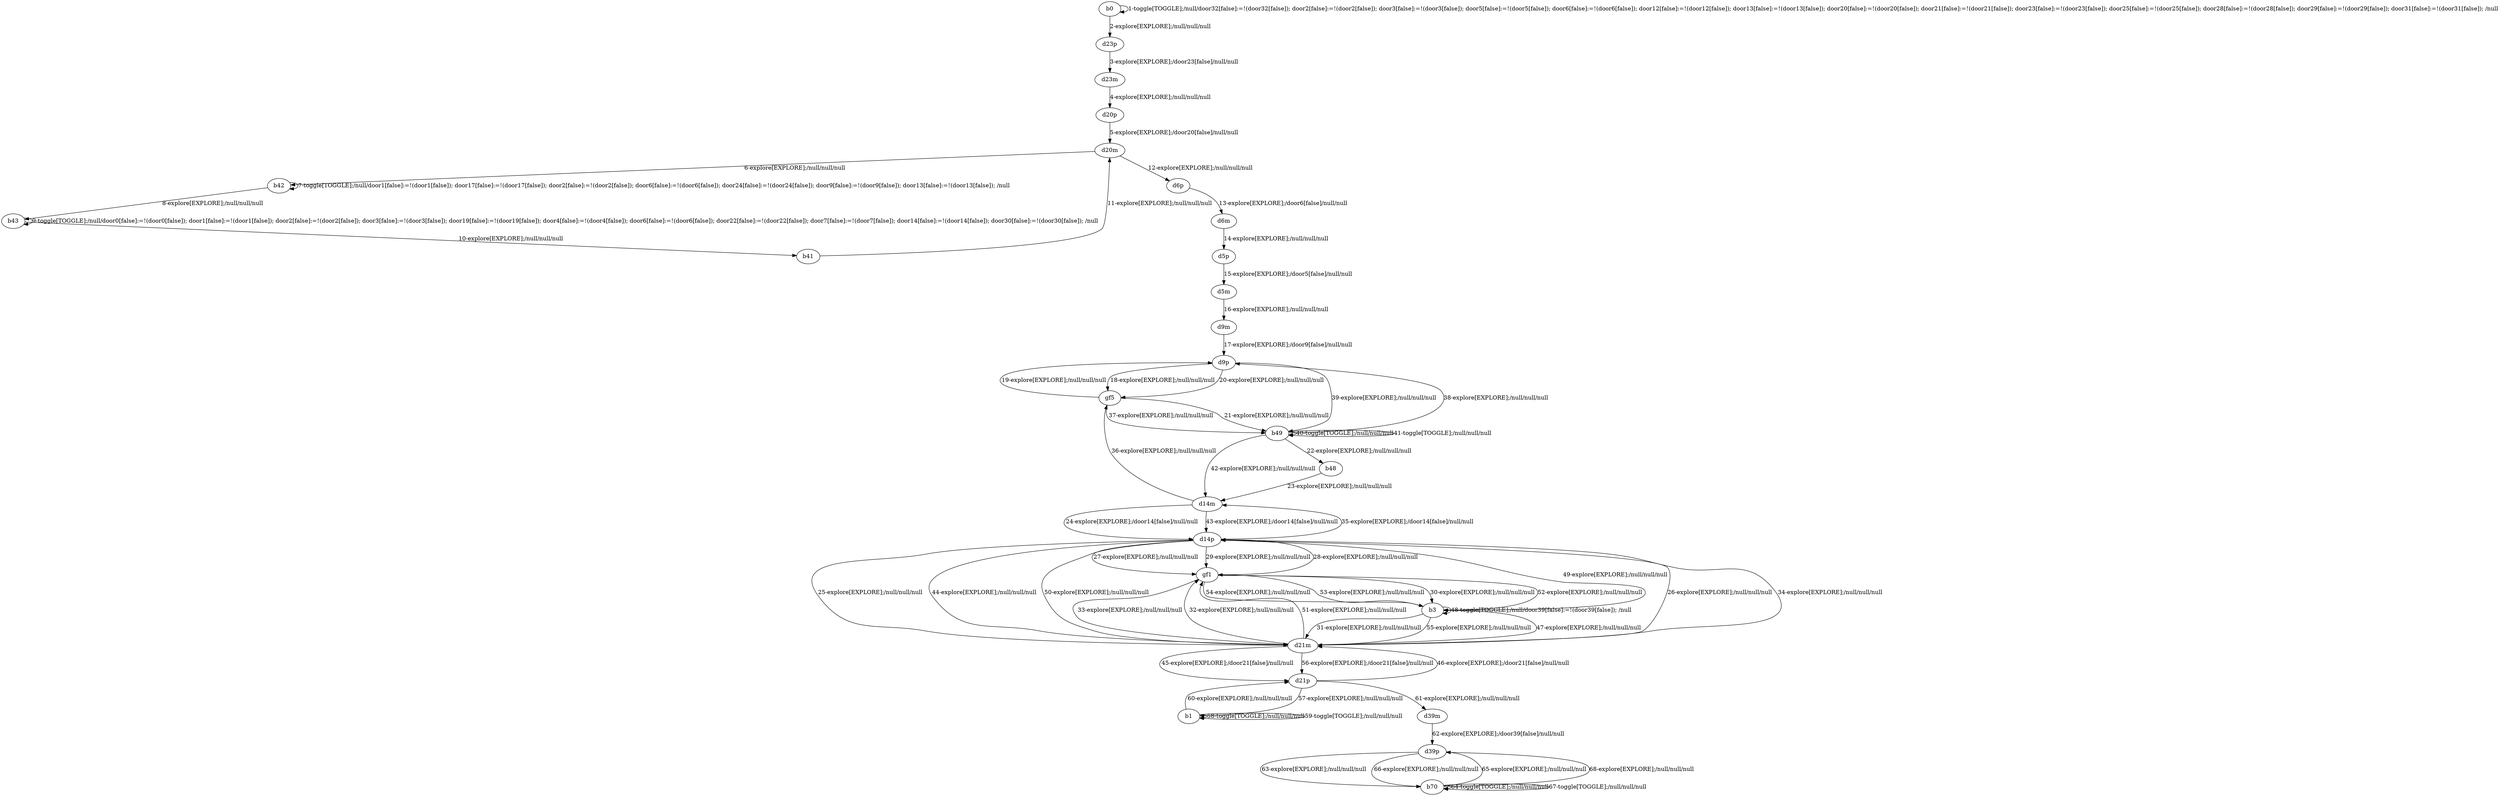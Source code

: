 # Total number of goals covered by this test: 35
# d14p --> d14m
# b70 --> d39p
# b1 --> d21p
# d21m --> d14p
# d14p --> d21m
# b49 --> d14m
# d21p --> b1
# gf5 --> d9p
# b3 --> b3
# d14m --> d14p
# d39p --> b70
# b3 --> d14p
# b3 --> gf1
# d21p --> d21m
# b3 --> d21m
# d9p --> gf5
# d9m --> d9p
# d21m --> d21p
# gf1 --> d21m
# b1 --> b1
# b49 --> d9p
# gf1 --> d14p
# d9p --> b49
# b48 --> d14m
# d14p --> gf1
# d14m --> gf5
# d21m --> gf1
# b49 --> b48
# b49 --> b49
# d21m --> b3
# d21p --> d39m
# gf1 --> b3
# gf5 --> b49
# b70 --> b70
# d39m --> d39p

digraph g {
"b0" -> "b0" [label = "1-toggle[TOGGLE];/null/door32[false]:=!(door32[false]); door2[false]:=!(door2[false]); door3[false]:=!(door3[false]); door5[false]:=!(door5[false]); door6[false]:=!(door6[false]); door12[false]:=!(door12[false]); door13[false]:=!(door13[false]); door20[false]:=!(door20[false]); door21[false]:=!(door21[false]); door23[false]:=!(door23[false]); door25[false]:=!(door25[false]); door28[false]:=!(door28[false]); door29[false]:=!(door29[false]); door31[false]:=!(door31[false]); /null"];
"b0" -> "d23p" [label = "2-explore[EXPLORE];/null/null/null"];
"d23p" -> "d23m" [label = "3-explore[EXPLORE];/door23[false]/null/null"];
"d23m" -> "d20p" [label = "4-explore[EXPLORE];/null/null/null"];
"d20p" -> "d20m" [label = "5-explore[EXPLORE];/door20[false]/null/null"];
"d20m" -> "b42" [label = "6-explore[EXPLORE];/null/null/null"];
"b42" -> "b42" [label = "7-toggle[TOGGLE];/null/door1[false]:=!(door1[false]); door17[false]:=!(door17[false]); door2[false]:=!(door2[false]); door6[false]:=!(door6[false]); door24[false]:=!(door24[false]); door9[false]:=!(door9[false]); door13[false]:=!(door13[false]); /null"];
"b42" -> "b43" [label = "8-explore[EXPLORE];/null/null/null"];
"b43" -> "b43" [label = "9-toggle[TOGGLE];/null/door0[false]:=!(door0[false]); door1[false]:=!(door1[false]); door2[false]:=!(door2[false]); door3[false]:=!(door3[false]); door19[false]:=!(door19[false]); door4[false]:=!(door4[false]); door6[false]:=!(door6[false]); door22[false]:=!(door22[false]); door7[false]:=!(door7[false]); door14[false]:=!(door14[false]); door30[false]:=!(door30[false]); /null"];
"b43" -> "b41" [label = "10-explore[EXPLORE];/null/null/null"];
"b41" -> "d20m" [label = "11-explore[EXPLORE];/null/null/null"];
"d20m" -> "d6p" [label = "12-explore[EXPLORE];/null/null/null"];
"d6p" -> "d6m" [label = "13-explore[EXPLORE];/door6[false]/null/null"];
"d6m" -> "d5p" [label = "14-explore[EXPLORE];/null/null/null"];
"d5p" -> "d5m" [label = "15-explore[EXPLORE];/door5[false]/null/null"];
"d5m" -> "d9m" [label = "16-explore[EXPLORE];/null/null/null"];
"d9m" -> "d9p" [label = "17-explore[EXPLORE];/door9[false]/null/null"];
"d9p" -> "gf5" [label = "18-explore[EXPLORE];/null/null/null"];
"gf5" -> "d9p" [label = "19-explore[EXPLORE];/null/null/null"];
"d9p" -> "gf5" [label = "20-explore[EXPLORE];/null/null/null"];
"gf5" -> "b49" [label = "21-explore[EXPLORE];/null/null/null"];
"b49" -> "b48" [label = "22-explore[EXPLORE];/null/null/null"];
"b48" -> "d14m" [label = "23-explore[EXPLORE];/null/null/null"];
"d14m" -> "d14p" [label = "24-explore[EXPLORE];/door14[false]/null/null"];
"d14p" -> "d21m" [label = "25-explore[EXPLORE];/null/null/null"];
"d21m" -> "d14p" [label = "26-explore[EXPLORE];/null/null/null"];
"d14p" -> "gf1" [label = "27-explore[EXPLORE];/null/null/null"];
"gf1" -> "d14p" [label = "28-explore[EXPLORE];/null/null/null"];
"d14p" -> "gf1" [label = "29-explore[EXPLORE];/null/null/null"];
"gf1" -> "b3" [label = "30-explore[EXPLORE];/null/null/null"];
"b3" -> "d21m" [label = "31-explore[EXPLORE];/null/null/null"];
"d21m" -> "gf1" [label = "32-explore[EXPLORE];/null/null/null"];
"gf1" -> "d21m" [label = "33-explore[EXPLORE];/null/null/null"];
"d21m" -> "d14p" [label = "34-explore[EXPLORE];/null/null/null"];
"d14p" -> "d14m" [label = "35-explore[EXPLORE];/door14[false]/null/null"];
"d14m" -> "gf5" [label = "36-explore[EXPLORE];/null/null/null"];
"gf5" -> "b49" [label = "37-explore[EXPLORE];/null/null/null"];
"b49" -> "d9p" [label = "38-explore[EXPLORE];/null/null/null"];
"d9p" -> "b49" [label = "39-explore[EXPLORE];/null/null/null"];
"b49" -> "b49" [label = "40-toggle[TOGGLE];/null/null/null"];
"b49" -> "b49" [label = "41-toggle[TOGGLE];/null/null/null"];
"b49" -> "d14m" [label = "42-explore[EXPLORE];/null/null/null"];
"d14m" -> "d14p" [label = "43-explore[EXPLORE];/door14[false]/null/null"];
"d14p" -> "d21m" [label = "44-explore[EXPLORE];/null/null/null"];
"d21m" -> "d21p" [label = "45-explore[EXPLORE];/door21[false]/null/null"];
"d21p" -> "d21m" [label = "46-explore[EXPLORE];/door21[false]/null/null"];
"d21m" -> "b3" [label = "47-explore[EXPLORE];/null/null/null"];
"b3" -> "b3" [label = "48-toggle[TOGGLE];/null/door39[false]:=!(door39[false]); /null"];
"b3" -> "d14p" [label = "49-explore[EXPLORE];/null/null/null"];
"d14p" -> "d21m" [label = "50-explore[EXPLORE];/null/null/null"];
"d21m" -> "gf1" [label = "51-explore[EXPLORE];/null/null/null"];
"gf1" -> "b3" [label = "52-explore[EXPLORE];/null/null/null"];
"b3" -> "gf1" [label = "53-explore[EXPLORE];/null/null/null"];
"gf1" -> "b3" [label = "54-explore[EXPLORE];/null/null/null"];
"b3" -> "d21m" [label = "55-explore[EXPLORE];/null/null/null"];
"d21m" -> "d21p" [label = "56-explore[EXPLORE];/door21[false]/null/null"];
"d21p" -> "b1" [label = "57-explore[EXPLORE];/null/null/null"];
"b1" -> "b1" [label = "58-toggle[TOGGLE];/null/null/null"];
"b1" -> "b1" [label = "59-toggle[TOGGLE];/null/null/null"];
"b1" -> "d21p" [label = "60-explore[EXPLORE];/null/null/null"];
"d21p" -> "d39m" [label = "61-explore[EXPLORE];/null/null/null"];
"d39m" -> "d39p" [label = "62-explore[EXPLORE];/door39[false]/null/null"];
"d39p" -> "b70" [label = "63-explore[EXPLORE];/null/null/null"];
"b70" -> "b70" [label = "64-toggle[TOGGLE];/null/null/null"];
"b70" -> "d39p" [label = "65-explore[EXPLORE];/null/null/null"];
"d39p" -> "b70" [label = "66-explore[EXPLORE];/null/null/null"];
"b70" -> "b70" [label = "67-toggle[TOGGLE];/null/null/null"];
"b70" -> "d39p" [label = "68-explore[EXPLORE];/null/null/null"];
}